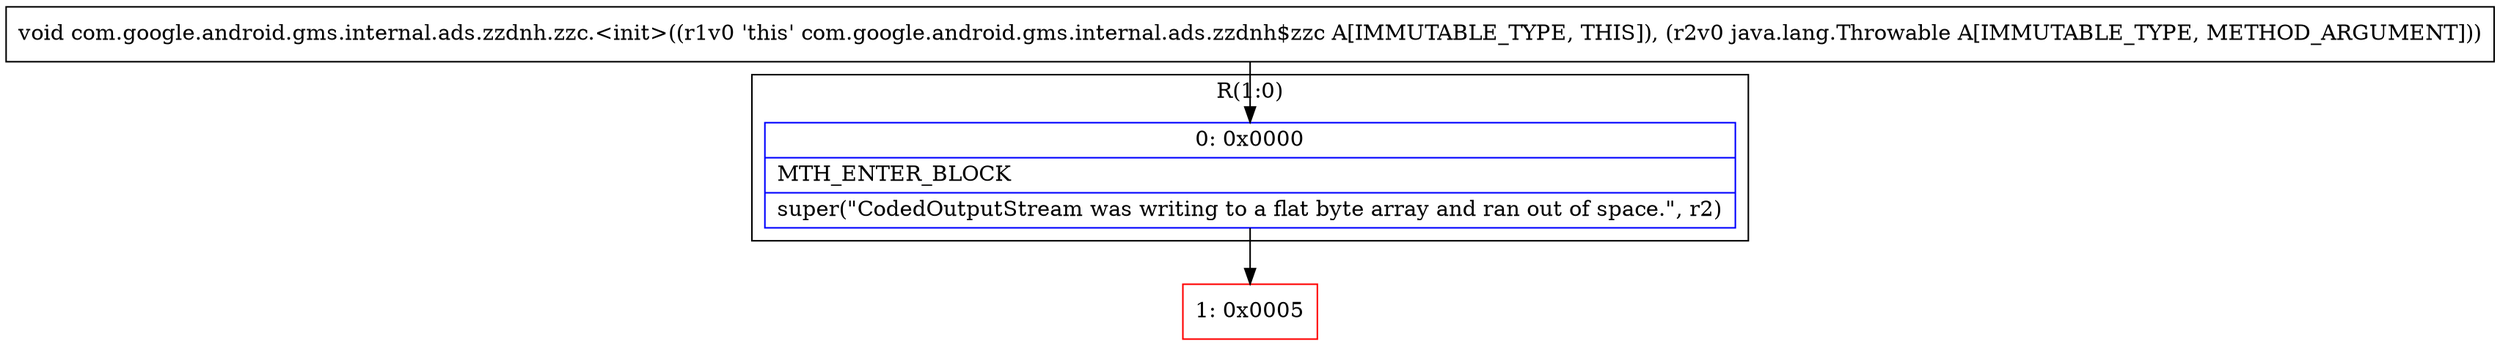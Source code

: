 digraph "CFG forcom.google.android.gms.internal.ads.zzdnh.zzc.\<init\>(Ljava\/lang\/Throwable;)V" {
subgraph cluster_Region_1108758736 {
label = "R(1:0)";
node [shape=record,color=blue];
Node_0 [shape=record,label="{0\:\ 0x0000|MTH_ENTER_BLOCK\l|super(\"CodedOutputStream was writing to a flat byte array and ran out of space.\", r2)\l}"];
}
Node_1 [shape=record,color=red,label="{1\:\ 0x0005}"];
MethodNode[shape=record,label="{void com.google.android.gms.internal.ads.zzdnh.zzc.\<init\>((r1v0 'this' com.google.android.gms.internal.ads.zzdnh$zzc A[IMMUTABLE_TYPE, THIS]), (r2v0 java.lang.Throwable A[IMMUTABLE_TYPE, METHOD_ARGUMENT])) }"];
MethodNode -> Node_0;
Node_0 -> Node_1;
}

